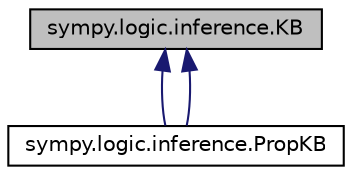 digraph "sympy.logic.inference.KB"
{
 // LATEX_PDF_SIZE
  edge [fontname="Helvetica",fontsize="10",labelfontname="Helvetica",labelfontsize="10"];
  node [fontname="Helvetica",fontsize="10",shape=record];
  Node1 [label="sympy.logic.inference.KB",height=0.2,width=0.4,color="black", fillcolor="grey75", style="filled", fontcolor="black",tooltip=" "];
  Node1 -> Node2 [dir="back",color="midnightblue",fontsize="10",style="solid",fontname="Helvetica"];
  Node2 [label="sympy.logic.inference.PropKB",height=0.2,width=0.4,color="black", fillcolor="white", style="filled",URL="$classsympy_1_1logic_1_1inference_1_1PropKB.html",tooltip=" "];
  Node1 -> Node2 [dir="back",color="midnightblue",fontsize="10",style="solid",fontname="Helvetica"];
}
